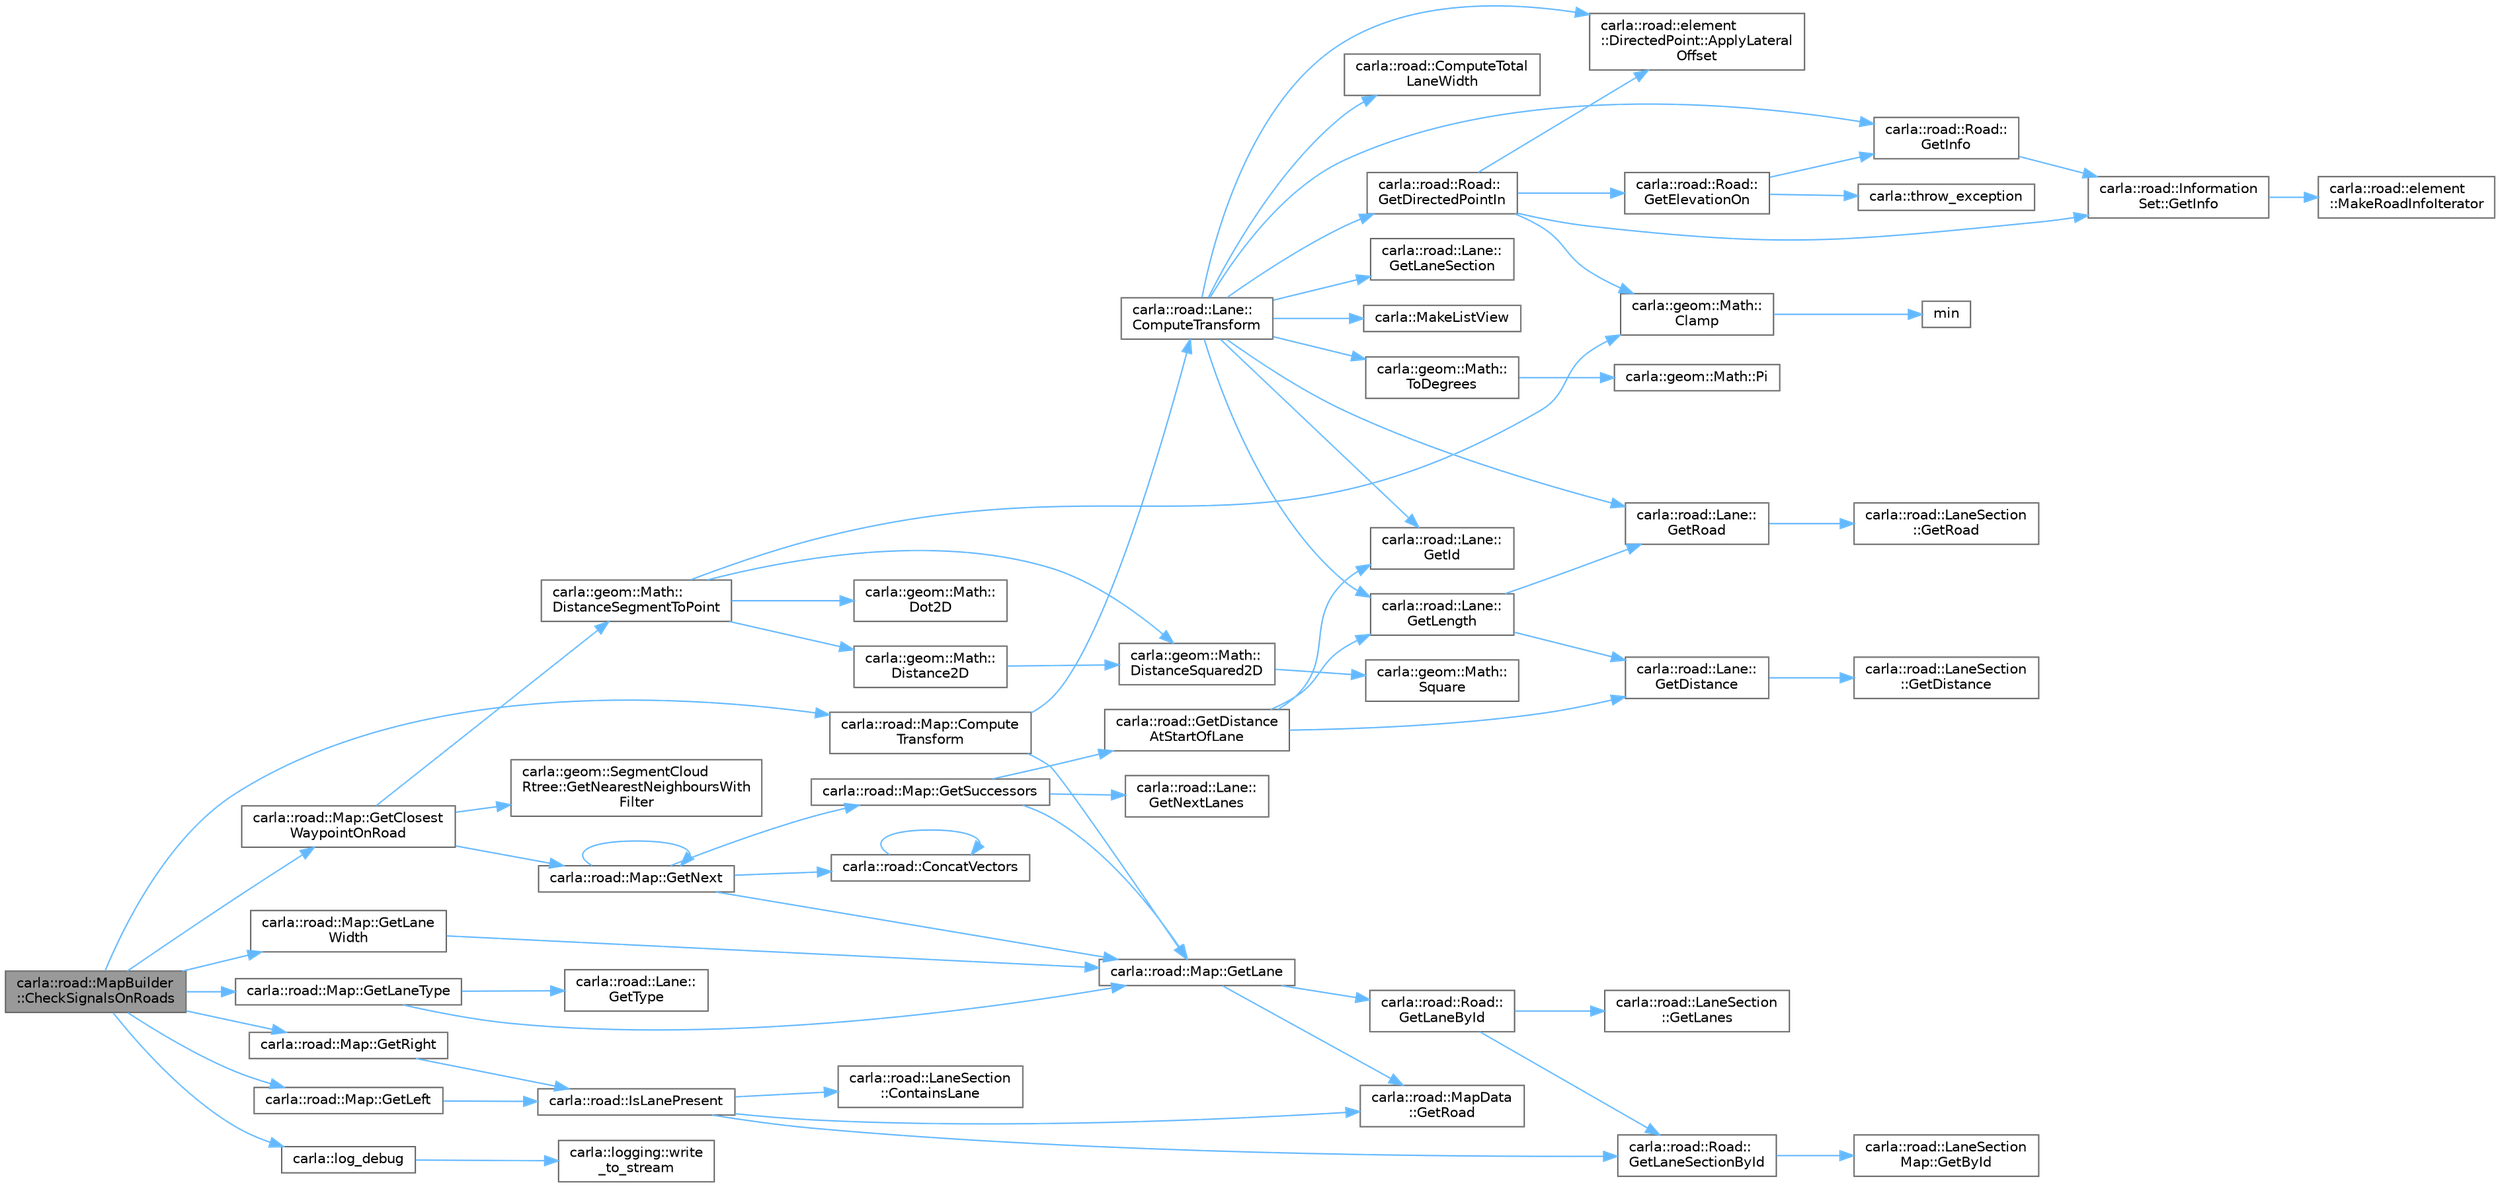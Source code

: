 digraph "carla::road::MapBuilder::CheckSignalsOnRoads"
{
 // INTERACTIVE_SVG=YES
 // LATEX_PDF_SIZE
  bgcolor="transparent";
  edge [fontname=Helvetica,fontsize=10,labelfontname=Helvetica,labelfontsize=10];
  node [fontname=Helvetica,fontsize=10,shape=box,height=0.2,width=0.4];
  rankdir="LR";
  Node1 [id="Node000001",label="carla::road::MapBuilder\l::CheckSignalsOnRoads",height=0.2,width=0.4,color="gray40", fillcolor="grey60", style="filled", fontcolor="black",tooltip="Checks signals overlapping driving lanes and emits a warning"];
  Node1 -> Node2 [id="edge1_Node000001_Node000002",color="steelblue1",style="solid",tooltip=" "];
  Node2 [id="Node000002",label="carla::road::Map::Compute\lTransform",height=0.2,width=0.4,color="grey40", fillcolor="white", style="filled",URL="$d0/d34/classcarla_1_1road_1_1Map.html#ab92716131e75fa9760042389d14f56a2",tooltip=" "];
  Node2 -> Node3 [id="edge2_Node000002_Node000003",color="steelblue1",style="solid",tooltip=" "];
  Node3 [id="Node000003",label="carla::road::Lane::\lComputeTransform",height=0.2,width=0.4,color="grey40", fillcolor="white", style="filled",URL="$df/d85/classcarla_1_1road_1_1Lane.html#a5b6a44fb0e0cd41e21557e93f913f45a",tooltip=" "];
  Node3 -> Node4 [id="edge3_Node000003_Node000004",color="steelblue1",style="solid",tooltip=" "];
  Node4 [id="Node000004",label="carla::road::element\l::DirectedPoint::ApplyLateral\lOffset",height=0.2,width=0.4,color="grey40", fillcolor="white", style="filled",URL="$df/d65/structcarla_1_1road_1_1element_1_1DirectedPoint.html#a058ad3be7f22229ea802e569ab0e8b7e",tooltip=" "];
  Node3 -> Node5 [id="edge4_Node000003_Node000005",color="steelblue1",style="solid",tooltip=" "];
  Node5 [id="Node000005",label="carla::road::ComputeTotal\lLaneWidth",height=0.2,width=0.4,color="grey40", fillcolor="white", style="filled",URL="$de/d26/namespacecarla_1_1road.html#abbc121e611f4730037ce6edf6bd5f3ee",tooltip="Returns a pair containing first = width, second = tangent, for an specific Lane given an s and a iter..."];
  Node3 -> Node6 [id="edge5_Node000003_Node000006",color="steelblue1",style="solid",tooltip=" "];
  Node6 [id="Node000006",label="carla::road::Road::\lGetDirectedPointIn",height=0.2,width=0.4,color="grey40", fillcolor="white", style="filled",URL="$dd/de6/classcarla_1_1road_1_1Road.html#abe77139bd9cba13e5c068c6f78b5196c",tooltip="Returns a directed point on the center of the road (lane 0), with the corresponding laneOffset and el..."];
  Node6 -> Node4 [id="edge6_Node000006_Node000004",color="steelblue1",style="solid",tooltip=" "];
  Node6 -> Node7 [id="edge7_Node000006_Node000007",color="steelblue1",style="solid",tooltip=" "];
  Node7 [id="Node000007",label="carla::geom::Math::\lClamp",height=0.2,width=0.4,color="grey40", fillcolor="white", style="filled",URL="$d0/dea/classcarla_1_1geom_1_1Math.html#a8f8eccc1a2bcc711250f2b47a21eb31f",tooltip=" "];
  Node7 -> Node8 [id="edge8_Node000007_Node000008",color="steelblue1",style="solid",tooltip=" "];
  Node8 [id="Node000008",label="min",height=0.2,width=0.4,color="grey40", fillcolor="white", style="filled",URL="$d3/d33/Simplify_8h.html#a50798148e5016c5b85087d4009824f27",tooltip=" "];
  Node6 -> Node9 [id="edge9_Node000006_Node000009",color="steelblue1",style="solid",tooltip=" "];
  Node9 [id="Node000009",label="carla::road::Road::\lGetElevationOn",height=0.2,width=0.4,color="grey40", fillcolor="white", style="filled",URL="$dd/de6/classcarla_1_1road_1_1Road.html#a9e0bba29f5bc845d314126c30c46743e",tooltip=" "];
  Node9 -> Node10 [id="edge10_Node000009_Node000010",color="steelblue1",style="solid",tooltip=" "];
  Node10 [id="Node000010",label="carla::road::Road::\lGetInfo",height=0.2,width=0.4,color="grey40", fillcolor="white", style="filled",URL="$dd/de6/classcarla_1_1road_1_1Road.html#a26fed22ee04e5663028f37034c8bd066",tooltip=" "];
  Node10 -> Node11 [id="edge11_Node000010_Node000011",color="steelblue1",style="solid",tooltip=" "];
  Node11 [id="Node000011",label="carla::road::Information\lSet::GetInfo",height=0.2,width=0.4,color="grey40", fillcolor="white", style="filled",URL="$d4/d28/classcarla_1_1road_1_1InformationSet.html#a2c183586f8f7bfebf89339f1a3845e49",tooltip="Returns single info given a type and a distance (s) from the start of the road"];
  Node11 -> Node12 [id="edge12_Node000011_Node000012",color="steelblue1",style="solid",tooltip=" "];
  Node12 [id="Node000012",label="carla::road::element\l::MakeRoadInfoIterator",height=0.2,width=0.4,color="grey40", fillcolor="white", style="filled",URL="$df/dc1/namespacecarla_1_1road_1_1element.html#a33f4ed3275f736848022d6508fbd8846",tooltip=" "];
  Node9 -> Node13 [id="edge13_Node000009_Node000013",color="steelblue1",style="solid",tooltip=" "];
  Node13 [id="Node000013",label="carla::throw_exception",height=0.2,width=0.4,color="grey40", fillcolor="white", style="filled",URL="$d9/d36/namespacecarla.html#a23602ab663165210a7757d6108f6b3cd",tooltip=" "];
  Node6 -> Node11 [id="edge14_Node000006_Node000011",color="steelblue1",style="solid",tooltip=" "];
  Node3 -> Node14 [id="edge15_Node000003_Node000014",color="steelblue1",style="solid",tooltip=" "];
  Node14 [id="Node000014",label="carla::road::Lane::\lGetId",height=0.2,width=0.4,color="grey40", fillcolor="white", style="filled",URL="$df/d85/classcarla_1_1road_1_1Lane.html#ae1a5f15925f91fca2b5d759fb53901f3",tooltip=" "];
  Node3 -> Node10 [id="edge16_Node000003_Node000010",color="steelblue1",style="solid",tooltip=" "];
  Node3 -> Node15 [id="edge17_Node000003_Node000015",color="steelblue1",style="solid",tooltip=" "];
  Node15 [id="Node000015",label="carla::road::Lane::\lGetLaneSection",height=0.2,width=0.4,color="grey40", fillcolor="white", style="filled",URL="$df/d85/classcarla_1_1road_1_1Lane.html#a7670417c038fe0adc0b2df2cbc25e9e2",tooltip=" "];
  Node3 -> Node16 [id="edge18_Node000003_Node000016",color="steelblue1",style="solid",tooltip=" "];
  Node16 [id="Node000016",label="carla::road::Lane::\lGetLength",height=0.2,width=0.4,color="grey40", fillcolor="white", style="filled",URL="$df/d85/classcarla_1_1road_1_1Lane.html#af158921fdf12a061967943ee2d645481",tooltip=" "];
  Node16 -> Node17 [id="edge19_Node000016_Node000017",color="steelblue1",style="solid",tooltip=" "];
  Node17 [id="Node000017",label="carla::road::Lane::\lGetDistance",height=0.2,width=0.4,color="grey40", fillcolor="white", style="filled",URL="$df/d85/classcarla_1_1road_1_1Lane.html#ae02c9441872377fc865c85339df51cbd",tooltip=" "];
  Node17 -> Node18 [id="edge20_Node000017_Node000018",color="steelblue1",style="solid",tooltip=" "];
  Node18 [id="Node000018",label="carla::road::LaneSection\l::GetDistance",height=0.2,width=0.4,color="grey40", fillcolor="white", style="filled",URL="$dd/d80/classcarla_1_1road_1_1LaneSection.html#a2a83bca663a2b7b6388daebed95704a9",tooltip=" "];
  Node16 -> Node19 [id="edge21_Node000016_Node000019",color="steelblue1",style="solid",tooltip=" "];
  Node19 [id="Node000019",label="carla::road::Lane::\lGetRoad",height=0.2,width=0.4,color="grey40", fillcolor="white", style="filled",URL="$df/d85/classcarla_1_1road_1_1Lane.html#a04f454d98f499a700749b8aacc31cfc9",tooltip=" "];
  Node19 -> Node20 [id="edge22_Node000019_Node000020",color="steelblue1",style="solid",tooltip=" "];
  Node20 [id="Node000020",label="carla::road::LaneSection\l::GetRoad",height=0.2,width=0.4,color="grey40", fillcolor="white", style="filled",URL="$dd/d80/classcarla_1_1road_1_1LaneSection.html#a20f42f8a9aa46a316e50c2defaac1d55",tooltip=" "];
  Node3 -> Node19 [id="edge23_Node000003_Node000019",color="steelblue1",style="solid",tooltip=" "];
  Node3 -> Node21 [id="edge24_Node000003_Node000021",color="steelblue1",style="solid",tooltip=" "];
  Node21 [id="Node000021",label="carla::MakeListView",height=0.2,width=0.4,color="grey40", fillcolor="white", style="filled",URL="$d9/d36/namespacecarla.html#a2dc539ffbcff452958f707dc7b0db4d6",tooltip=" "];
  Node3 -> Node22 [id="edge25_Node000003_Node000022",color="steelblue1",style="solid",tooltip=" "];
  Node22 [id="Node000022",label="carla::geom::Math::\lToDegrees",height=0.2,width=0.4,color="grey40", fillcolor="white", style="filled",URL="$d0/dea/classcarla_1_1geom_1_1Math.html#ae1dc5ac48cfeb15fc66176a644bcf122",tooltip=" "];
  Node22 -> Node23 [id="edge26_Node000022_Node000023",color="steelblue1",style="solid",tooltip=" "];
  Node23 [id="Node000023",label="carla::geom::Math::Pi",height=0.2,width=0.4,color="grey40", fillcolor="white", style="filled",URL="$d0/dea/classcarla_1_1geom_1_1Math.html#abb591fc2a3085df22fc224a9d77cef11",tooltip=" "];
  Node2 -> Node24 [id="edge27_Node000002_Node000024",color="steelblue1",style="solid",tooltip=" "];
  Node24 [id="Node000024",label="carla::road::Map::GetLane",height=0.2,width=0.4,color="grey40", fillcolor="white", style="filled",URL="$d0/d34/classcarla_1_1road_1_1Map.html#af8814cb7eb14d0691d9c1e49f4ef88b1",tooltip="========================================================================"];
  Node24 -> Node25 [id="edge28_Node000024_Node000025",color="steelblue1",style="solid",tooltip=" "];
  Node25 [id="Node000025",label="carla::road::Road::\lGetLaneById",height=0.2,width=0.4,color="grey40", fillcolor="white", style="filled",URL="$dd/de6/classcarla_1_1road_1_1Road.html#a44cd205b140128adf1fc06f91f55409a",tooltip=" "];
  Node25 -> Node26 [id="edge29_Node000025_Node000026",color="steelblue1",style="solid",tooltip=" "];
  Node26 [id="Node000026",label="carla::road::LaneSection\l::GetLanes",height=0.2,width=0.4,color="grey40", fillcolor="white", style="filled",URL="$dd/d80/classcarla_1_1road_1_1LaneSection.html#afb698c17b4d62c0df02cf8dae16b8f50",tooltip=" "];
  Node25 -> Node27 [id="edge30_Node000025_Node000027",color="steelblue1",style="solid",tooltip=" "];
  Node27 [id="Node000027",label="carla::road::Road::\lGetLaneSectionById",height=0.2,width=0.4,color="grey40", fillcolor="white", style="filled",URL="$dd/de6/classcarla_1_1road_1_1Road.html#afc2ce3f2de8825413a827d46c62c197b",tooltip=" "];
  Node27 -> Node28 [id="edge31_Node000027_Node000028",color="steelblue1",style="solid",tooltip=" "];
  Node28 [id="Node000028",label="carla::road::LaneSection\lMap::GetById",height=0.2,width=0.4,color="grey40", fillcolor="white", style="filled",URL="$d9/dab/classcarla_1_1road_1_1LaneSectionMap.html#afd0eebe15809491819f1335b7c7157e9",tooltip=" "];
  Node24 -> Node29 [id="edge32_Node000024_Node000029",color="steelblue1",style="solid",tooltip=" "];
  Node29 [id="Node000029",label="carla::road::MapData\l::GetRoad",height=0.2,width=0.4,color="grey40", fillcolor="white", style="filled",URL="$da/d3b/classcarla_1_1road_1_1MapData.html#a7b4838408fa475389a01b2d451b662e7",tooltip=" "];
  Node1 -> Node30 [id="edge33_Node000001_Node000030",color="steelblue1",style="solid",tooltip=" "];
  Node30 [id="Node000030",label="carla::road::Map::GetClosest\lWaypointOnRoad",height=0.2,width=0.4,color="grey40", fillcolor="white", style="filled",URL="$d0/d34/classcarla_1_1road_1_1Map.html#a37ba4f58b767002274b6f4d86258986a",tooltip="========================================================================"];
  Node30 -> Node31 [id="edge34_Node000030_Node000031",color="steelblue1",style="solid",tooltip=" "];
  Node31 [id="Node000031",label="carla::geom::Math::\lDistanceSegmentToPoint",height=0.2,width=0.4,color="grey40", fillcolor="white", style="filled",URL="$d0/dea/classcarla_1_1geom_1_1Math.html#ab65c2226be8bc15f3ea8aab7ffa27443",tooltip="Returns a pair containing:"];
  Node31 -> Node7 [id="edge35_Node000031_Node000007",color="steelblue1",style="solid",tooltip=" "];
  Node31 -> Node32 [id="edge36_Node000031_Node000032",color="steelblue1",style="solid",tooltip=" "];
  Node32 [id="Node000032",label="carla::geom::Math::\lDistance2D",height=0.2,width=0.4,color="grey40", fillcolor="white", style="filled",URL="$d0/dea/classcarla_1_1geom_1_1Math.html#a71f0667271df699e511124559f61665e",tooltip=" "];
  Node32 -> Node33 [id="edge37_Node000032_Node000033",color="steelblue1",style="solid",tooltip=" "];
  Node33 [id="Node000033",label="carla::geom::Math::\lDistanceSquared2D",height=0.2,width=0.4,color="grey40", fillcolor="white", style="filled",URL="$d0/dea/classcarla_1_1geom_1_1Math.html#a16bbc81c150eccc1f9407be9d9651766",tooltip=" "];
  Node33 -> Node34 [id="edge38_Node000033_Node000034",color="steelblue1",style="solid",tooltip=" "];
  Node34 [id="Node000034",label="carla::geom::Math::\lSquare",height=0.2,width=0.4,color="grey40", fillcolor="white", style="filled",URL="$d0/dea/classcarla_1_1geom_1_1Math.html#ac1644f7af375c05619c27851731cea87",tooltip=" "];
  Node31 -> Node33 [id="edge39_Node000031_Node000033",color="steelblue1",style="solid",tooltip=" "];
  Node31 -> Node35 [id="edge40_Node000031_Node000035",color="steelblue1",style="solid",tooltip=" "];
  Node35 [id="Node000035",label="carla::geom::Math::\lDot2D",height=0.2,width=0.4,color="grey40", fillcolor="white", style="filled",URL="$d0/dea/classcarla_1_1geom_1_1Math.html#ae6918fff45bd7adea4bef119065ce1ab",tooltip=" "];
  Node30 -> Node36 [id="edge41_Node000030_Node000036",color="steelblue1",style="solid",tooltip=" "];
  Node36 [id="Node000036",label="carla::geom::SegmentCloud\lRtree::GetNearestNeighboursWith\lFilter",height=0.2,width=0.4,color="grey40", fillcolor="white", style="filled",URL="$d0/d6f/classcarla_1_1geom_1_1SegmentCloudRtree.html#a45eef205ee311d2cbd59b4bd78c95c2b",tooltip="Return nearest neighbors with a user defined filter."];
  Node30 -> Node37 [id="edge42_Node000030_Node000037",color="steelblue1",style="solid",tooltip=" "];
  Node37 [id="Node000037",label="carla::road::Map::GetNext",height=0.2,width=0.4,color="grey40", fillcolor="white", style="filled",URL="$d0/d34/classcarla_1_1road_1_1Map.html#a83541de08e4b515768c211f1cdbecd4f",tooltip="Return the list of waypoints at distance such that a vehicle at waypoint could drive to."];
  Node37 -> Node38 [id="edge43_Node000037_Node000038",color="steelblue1",style="solid",tooltip=" "];
  Node38 [id="Node000038",label="carla::road::ConcatVectors",height=0.2,width=0.4,color="grey40", fillcolor="white", style="filled",URL="$de/d26/namespacecarla_1_1road.html#ac4fc819dd14b3fa8e5b2e2e9986a1dc0",tooltip=" "];
  Node38 -> Node38 [id="edge44_Node000038_Node000038",color="steelblue1",style="solid",tooltip=" "];
  Node37 -> Node24 [id="edge45_Node000037_Node000024",color="steelblue1",style="solid",tooltip=" "];
  Node37 -> Node37 [id="edge46_Node000037_Node000037",color="steelblue1",style="solid",tooltip=" "];
  Node37 -> Node39 [id="edge47_Node000037_Node000039",color="steelblue1",style="solid",tooltip=" "];
  Node39 [id="Node000039",label="carla::road::Map::GetSuccessors",height=0.2,width=0.4,color="grey40", fillcolor="white", style="filled",URL="$d0/d34/classcarla_1_1road_1_1Map.html#ad207ea3fcc57867c290d05d8e6578cf5",tooltip="========================================================================"];
  Node39 -> Node40 [id="edge48_Node000039_Node000040",color="steelblue1",style="solid",tooltip=" "];
  Node40 [id="Node000040",label="carla::road::GetDistance\lAtStartOfLane",height=0.2,width=0.4,color="grey40", fillcolor="white", style="filled",URL="$de/d26/namespacecarla_1_1road.html#aa758d1155efabd76bd25f2178c6e25e1",tooltip=" "];
  Node40 -> Node17 [id="edge49_Node000040_Node000017",color="steelblue1",style="solid",tooltip=" "];
  Node40 -> Node14 [id="edge50_Node000040_Node000014",color="steelblue1",style="solid",tooltip=" "];
  Node40 -> Node16 [id="edge51_Node000040_Node000016",color="steelblue1",style="solid",tooltip=" "];
  Node39 -> Node24 [id="edge52_Node000039_Node000024",color="steelblue1",style="solid",tooltip=" "];
  Node39 -> Node41 [id="edge53_Node000039_Node000041",color="steelblue1",style="solid",tooltip=" "];
  Node41 [id="Node000041",label="carla::road::Lane::\lGetNextLanes",height=0.2,width=0.4,color="grey40", fillcolor="white", style="filled",URL="$df/d85/classcarla_1_1road_1_1Lane.html#a12a7a6ad7373c1dd685149c08121bbe2",tooltip=" "];
  Node1 -> Node42 [id="edge54_Node000001_Node000042",color="steelblue1",style="solid",tooltip=" "];
  Node42 [id="Node000042",label="carla::road::Map::GetLaneType",height=0.2,width=0.4,color="grey40", fillcolor="white", style="filled",URL="$d0/d34/classcarla_1_1road_1_1Map.html#a13a6d3fc7996a000ca9e689f0b814730",tooltip=" "];
  Node42 -> Node24 [id="edge55_Node000042_Node000024",color="steelblue1",style="solid",tooltip=" "];
  Node42 -> Node43 [id="edge56_Node000042_Node000043",color="steelblue1",style="solid",tooltip=" "];
  Node43 [id="Node000043",label="carla::road::Lane::\lGetType",height=0.2,width=0.4,color="grey40", fillcolor="white", style="filled",URL="$df/d85/classcarla_1_1road_1_1Lane.html#a2e63094ab14fe9b4ce21e3e08f8d5d24",tooltip=" "];
  Node1 -> Node44 [id="edge57_Node000001_Node000044",color="steelblue1",style="solid",tooltip=" "];
  Node44 [id="Node000044",label="carla::road::Map::GetLane\lWidth",height=0.2,width=0.4,color="grey40", fillcolor="white", style="filled",URL="$d0/d34/classcarla_1_1road_1_1Map.html#a224091be975361b3d8495dd0d5649f01",tooltip=" "];
  Node44 -> Node24 [id="edge58_Node000044_Node000024",color="steelblue1",style="solid",tooltip=" "];
  Node1 -> Node45 [id="edge59_Node000001_Node000045",color="steelblue1",style="solid",tooltip=" "];
  Node45 [id="Node000045",label="carla::road::Map::GetLeft",height=0.2,width=0.4,color="grey40", fillcolor="white", style="filled",URL="$d0/d34/classcarla_1_1road_1_1Map.html#a7664d704c1bde6685c333c02cda22714",tooltip="Return a waypoint at the lane of waypoint's left lane."];
  Node45 -> Node46 [id="edge60_Node000045_Node000046",color="steelblue1",style="solid",tooltip=" "];
  Node46 [id="Node000046",label="carla::road::IsLanePresent",height=0.2,width=0.4,color="grey40", fillcolor="white", style="filled",URL="$de/d26/namespacecarla_1_1road.html#a7ecd44cf0915faa4721092185974318d",tooltip="Assumes road_id and section_id are valid."];
  Node46 -> Node47 [id="edge61_Node000046_Node000047",color="steelblue1",style="solid",tooltip=" "];
  Node47 [id="Node000047",label="carla::road::LaneSection\l::ContainsLane",height=0.2,width=0.4,color="grey40", fillcolor="white", style="filled",URL="$dd/d80/classcarla_1_1road_1_1LaneSection.html#a9478348b133c1ec7b072b3b4c18223c0",tooltip=" "];
  Node46 -> Node27 [id="edge62_Node000046_Node000027",color="steelblue1",style="solid",tooltip=" "];
  Node46 -> Node29 [id="edge63_Node000046_Node000029",color="steelblue1",style="solid",tooltip=" "];
  Node1 -> Node48 [id="edge64_Node000001_Node000048",color="steelblue1",style="solid",tooltip=" "];
  Node48 [id="Node000048",label="carla::road::Map::GetRight",height=0.2,width=0.4,color="grey40", fillcolor="white", style="filled",URL="$d0/d34/classcarla_1_1road_1_1Map.html#a6936c20e8e76ccf7dc11de423c73c84d",tooltip="Return a waypoint at the lane of waypoint's right lane."];
  Node48 -> Node46 [id="edge65_Node000048_Node000046",color="steelblue1",style="solid",tooltip=" "];
  Node1 -> Node49 [id="edge66_Node000001_Node000049",color="steelblue1",style="solid",tooltip=" "];
  Node49 [id="Node000049",label="carla::log_debug",height=0.2,width=0.4,color="grey40", fillcolor="white", style="filled",URL="$d9/d36/namespacecarla.html#afb6ca911605d1ec35bdf563de2814dba",tooltip=" "];
  Node49 -> Node50 [id="edge67_Node000049_Node000050",color="steelblue1",style="solid",tooltip=" "];
  Node50 [id="Node000050",label="carla::logging::write\l_to_stream",height=0.2,width=0.4,color="grey40", fillcolor="white", style="filled",URL="$d2/d8c/namespacecarla_1_1logging.html#a4193666236852fb6a6977299a31445d8",tooltip=" "];
}
